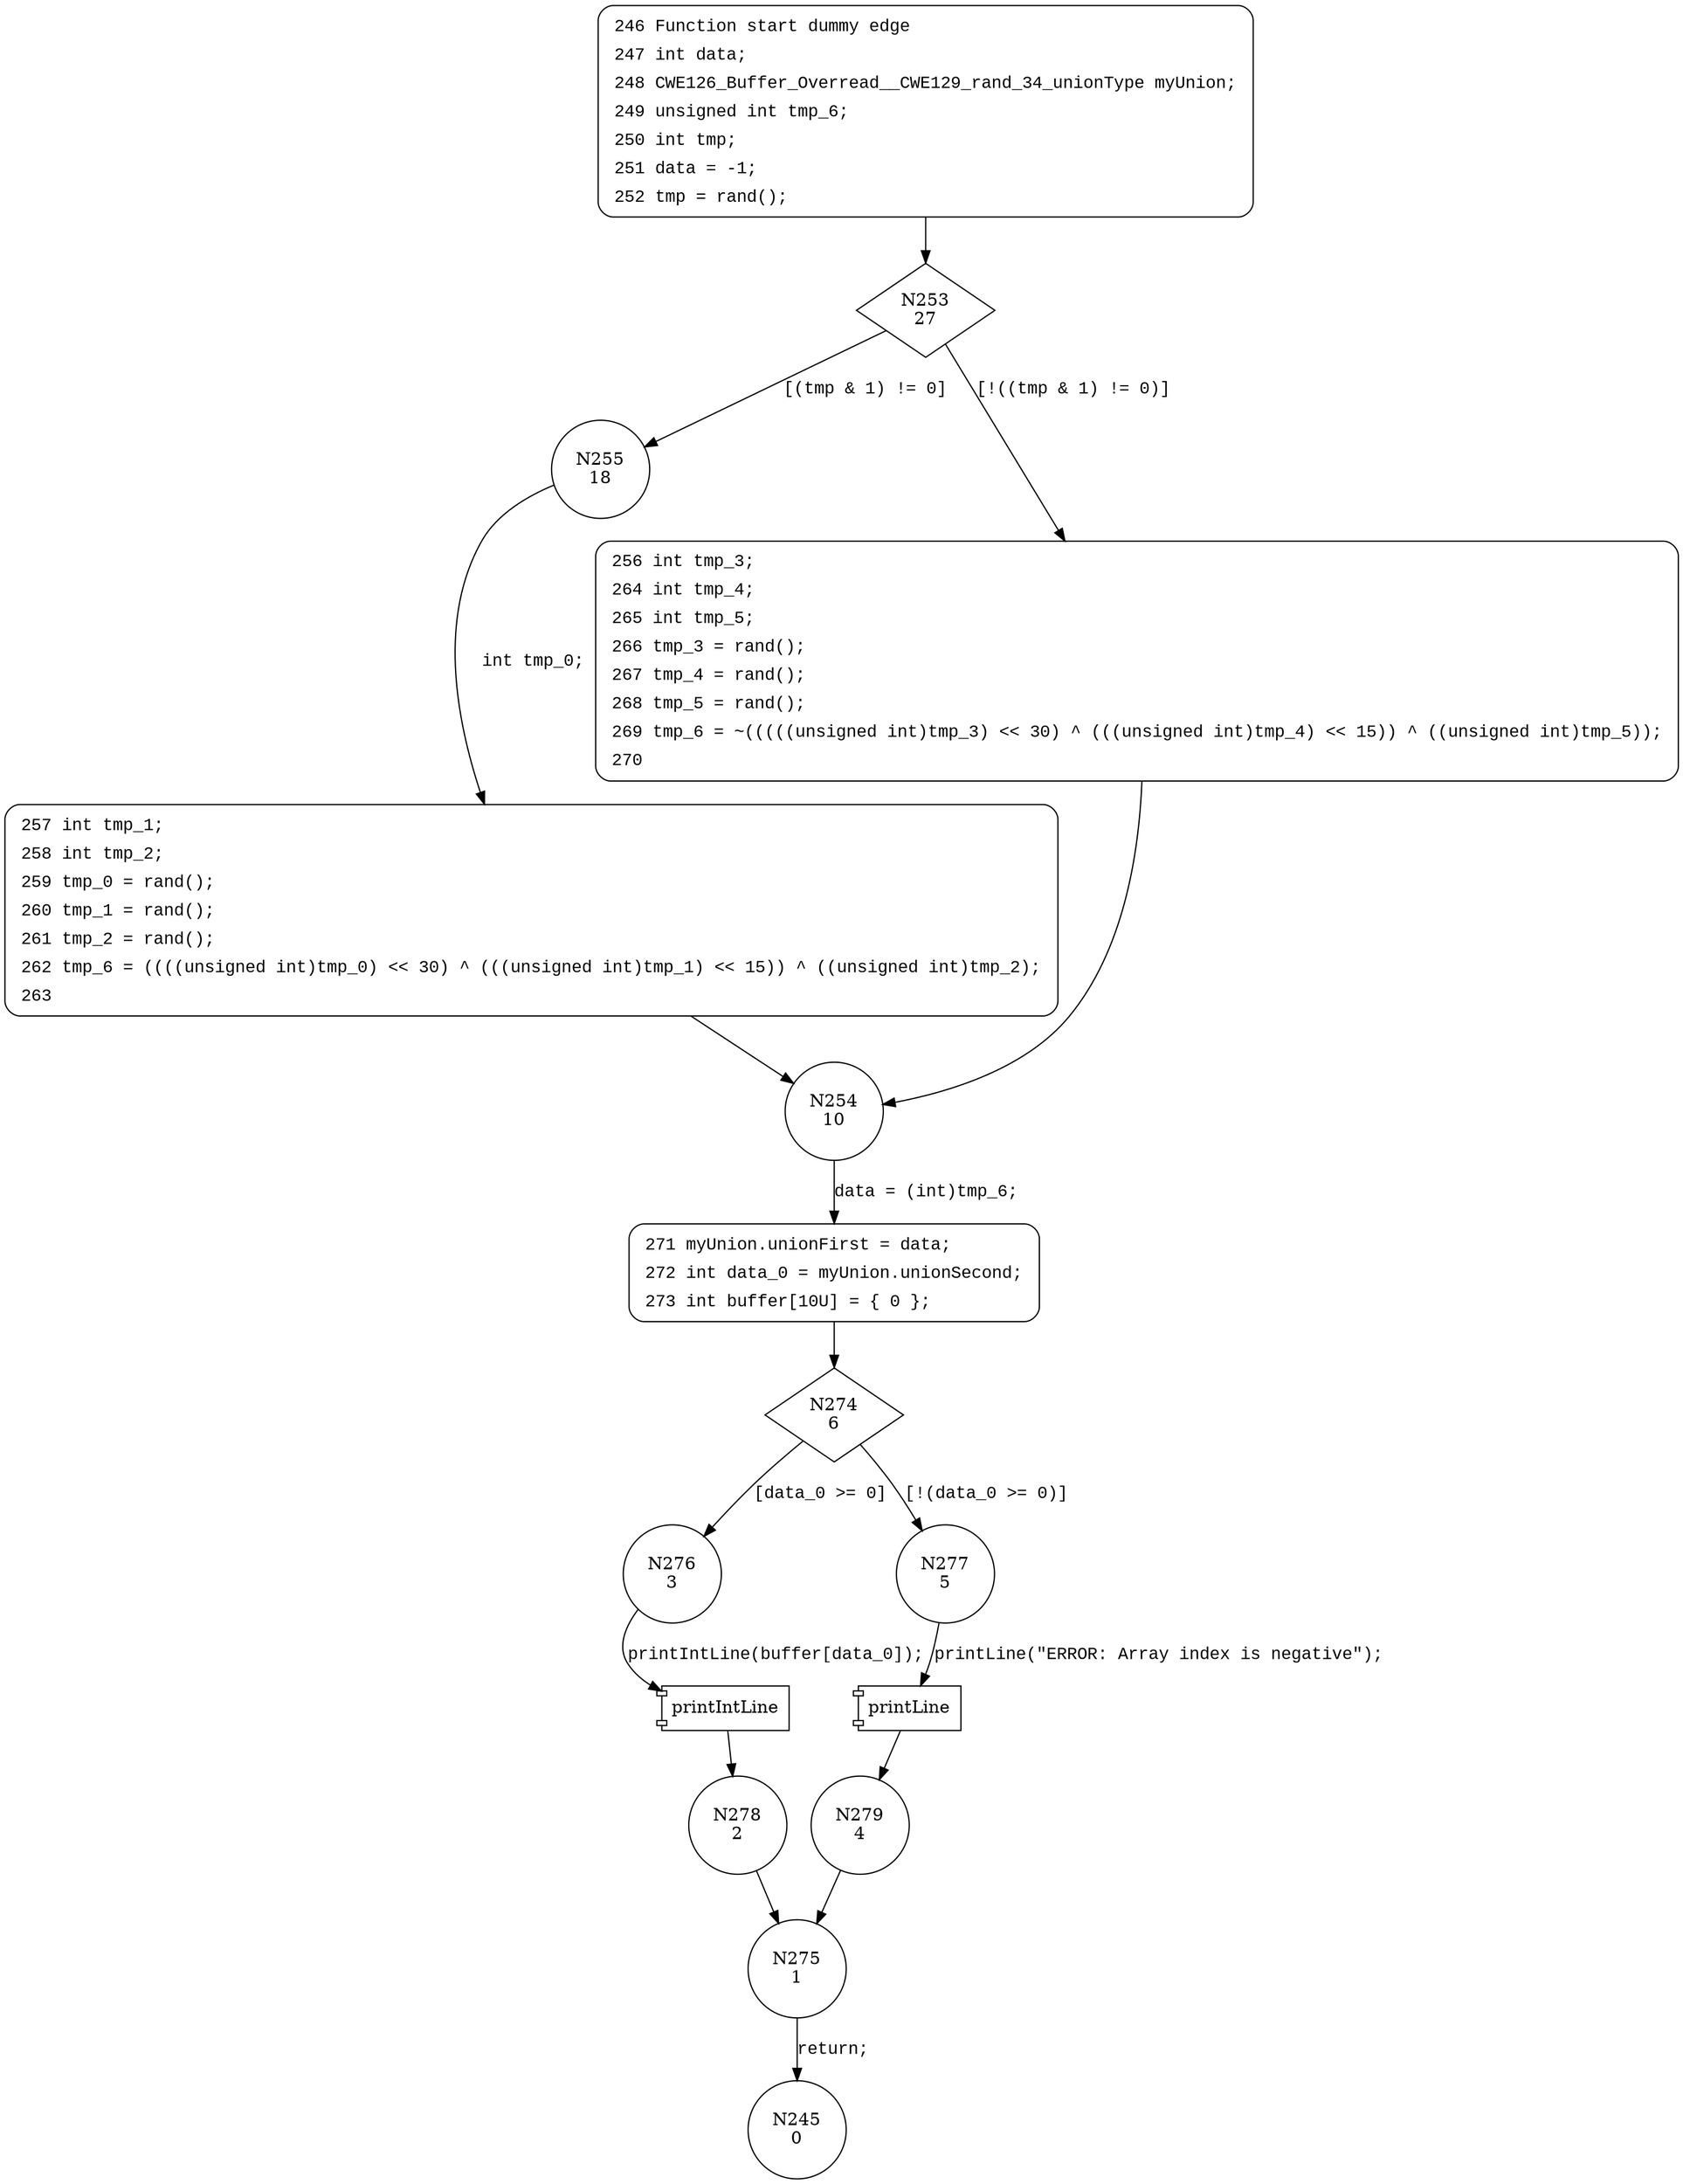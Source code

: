 digraph CWE126_Buffer_Overread__CWE129_rand_34_bad {
253 [shape="diamond" label="N253\n27"]
255 [shape="circle" label="N255\n18"]
256 [shape="circle" label="N256\n26"]
254 [shape="circle" label="N254\n10"]
271 [shape="circle" label="N271\n9"]
274 [shape="diamond" label="N274\n6"]
276 [shape="circle" label="N276\n3"]
277 [shape="circle" label="N277\n5"]
279 [shape="circle" label="N279\n4"]
275 [shape="circle" label="N275\n1"]
245 [shape="circle" label="N245\n0"]
278 [shape="circle" label="N278\n2"]
257 [shape="circle" label="N257\n17"]
246 [style="filled,bold" penwidth="1" fillcolor="white" fontname="Courier New" shape="Mrecord" label=<<table border="0" cellborder="0" cellpadding="3" bgcolor="white"><tr><td align="right">246</td><td align="left">Function start dummy edge</td></tr><tr><td align="right">247</td><td align="left">int data;</td></tr><tr><td align="right">248</td><td align="left">CWE126_Buffer_Overread__CWE129_rand_34_unionType myUnion;</td></tr><tr><td align="right">249</td><td align="left">unsigned int tmp_6;</td></tr><tr><td align="right">250</td><td align="left">int tmp;</td></tr><tr><td align="right">251</td><td align="left">data = -1;</td></tr><tr><td align="right">252</td><td align="left">tmp = rand();</td></tr></table>>]
246 -> 253[label=""]
256 [style="filled,bold" penwidth="1" fillcolor="white" fontname="Courier New" shape="Mrecord" label=<<table border="0" cellborder="0" cellpadding="3" bgcolor="white"><tr><td align="right">256</td><td align="left">int tmp_3;</td></tr><tr><td align="right">264</td><td align="left">int tmp_4;</td></tr><tr><td align="right">265</td><td align="left">int tmp_5;</td></tr><tr><td align="right">266</td><td align="left">tmp_3 = rand();</td></tr><tr><td align="right">267</td><td align="left">tmp_4 = rand();</td></tr><tr><td align="right">268</td><td align="left">tmp_5 = rand();</td></tr><tr><td align="right">269</td><td align="left">tmp_6 = ~(((((unsigned int)tmp_3) &lt;&lt; 30) ^ (((unsigned int)tmp_4) &lt;&lt; 15)) ^ ((unsigned int)tmp_5));</td></tr><tr><td align="right">270</td><td align="left"></td></tr></table>>]
256 -> 254[label=""]
271 [style="filled,bold" penwidth="1" fillcolor="white" fontname="Courier New" shape="Mrecord" label=<<table border="0" cellborder="0" cellpadding="3" bgcolor="white"><tr><td align="right">271</td><td align="left">myUnion.unionFirst = data;</td></tr><tr><td align="right">272</td><td align="left">int data_0 = myUnion.unionSecond;</td></tr><tr><td align="right">273</td><td align="left">int buffer[10U] = &#123; 0 &#125;;</td></tr></table>>]
271 -> 274[label=""]
257 [style="filled,bold" penwidth="1" fillcolor="white" fontname="Courier New" shape="Mrecord" label=<<table border="0" cellborder="0" cellpadding="3" bgcolor="white"><tr><td align="right">257</td><td align="left">int tmp_1;</td></tr><tr><td align="right">258</td><td align="left">int tmp_2;</td></tr><tr><td align="right">259</td><td align="left">tmp_0 = rand();</td></tr><tr><td align="right">260</td><td align="left">tmp_1 = rand();</td></tr><tr><td align="right">261</td><td align="left">tmp_2 = rand();</td></tr><tr><td align="right">262</td><td align="left">tmp_6 = ((((unsigned int)tmp_0) &lt;&lt; 30) ^ (((unsigned int)tmp_1) &lt;&lt; 15)) ^ ((unsigned int)tmp_2);</td></tr><tr><td align="right">263</td><td align="left"></td></tr></table>>]
257 -> 254[label=""]
253 -> 255 [label="[(tmp & 1) != 0]" fontname="Courier New"]
253 -> 256 [label="[!((tmp & 1) != 0)]" fontname="Courier New"]
254 -> 271 [label="data = (int)tmp_6;" fontname="Courier New"]
274 -> 276 [label="[data_0 >= 0]" fontname="Courier New"]
274 -> 277 [label="[!(data_0 >= 0)]" fontname="Courier New"]
100008 [shape="component" label="printLine"]
277 -> 100008 [label="printLine(\"ERROR: Array index is negative\");" fontname="Courier New"]
100008 -> 279 [label="" fontname="Courier New"]
275 -> 245 [label="return;" fontname="Courier New"]
100009 [shape="component" label="printIntLine"]
276 -> 100009 [label="printIntLine(buffer[data_0]);" fontname="Courier New"]
100009 -> 278 [label="" fontname="Courier New"]
255 -> 257 [label="int tmp_0;" fontname="Courier New"]
279 -> 275 [label="" fontname="Courier New"]
278 -> 275 [label="" fontname="Courier New"]
}